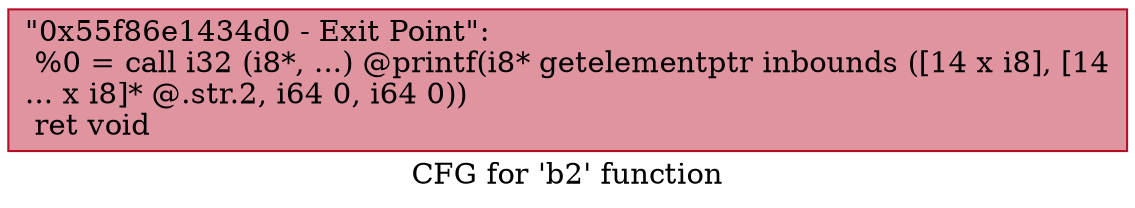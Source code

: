 digraph "CFG for 'b2' function" {
	label="CFG for 'b2' function";

	Node0x55f86e1434d0 [shape=record,color="#b70d28ff", style=filled, fillcolor="#b70d2870",label="{\"0x55f86e1434d0 - Exit Point\":\l  %0 = call i32 (i8*, ...) @printf(i8* getelementptr inbounds ([14 x i8], [14\l... x i8]* @.str.2, i64 0, i64 0))\l  ret void\l}"];
}
